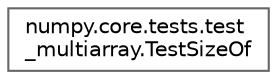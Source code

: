digraph "Graphical Class Hierarchy"
{
 // LATEX_PDF_SIZE
  bgcolor="transparent";
  edge [fontname=Helvetica,fontsize=10,labelfontname=Helvetica,labelfontsize=10];
  node [fontname=Helvetica,fontsize=10,shape=box,height=0.2,width=0.4];
  rankdir="LR";
  Node0 [id="Node000000",label="numpy.core.tests.test\l_multiarray.TestSizeOf",height=0.2,width=0.4,color="grey40", fillcolor="white", style="filled",URL="$d2/d83/classnumpy_1_1core_1_1tests_1_1test__multiarray_1_1TestSizeOf.html",tooltip=" "];
}
